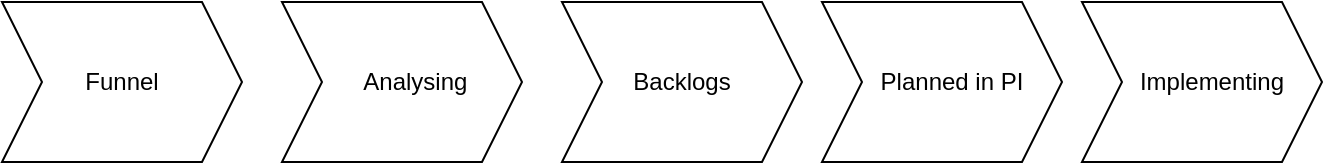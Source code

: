 <mxfile version="20.8.5" type="github">
  <diagram id="F0ZXXBXvvQCW3Igz8Br-" name="Page-1">
    <mxGraphModel dx="794" dy="430" grid="1" gridSize="10" guides="1" tooltips="1" connect="1" arrows="1" fold="1" page="1" pageScale="1" pageWidth="850" pageHeight="1100" math="0" shadow="0">
      <root>
        <mxCell id="0" />
        <mxCell id="1" parent="0" />
        <mxCell id="tdap5YaHSlhHCDR9mJGX-2" value="&amp;nbsp; &amp;nbsp; &amp;nbsp;Analysing&lt;span style=&quot;white-space: pre;&quot;&gt;	&lt;/span&gt;" style="shape=step;perimeter=stepPerimeter;whiteSpace=wrap;html=1;fixedSize=1;" vertex="1" parent="1">
          <mxGeometry x="190" y="180" width="120" height="80" as="geometry" />
        </mxCell>
        <mxCell id="tdap5YaHSlhHCDR9mJGX-3" value="Funnel" style="shape=step;perimeter=stepPerimeter;whiteSpace=wrap;html=1;fixedSize=1;" vertex="1" parent="1">
          <mxGeometry x="50" y="180" width="120" height="80" as="geometry" />
        </mxCell>
        <mxCell id="tdap5YaHSlhHCDR9mJGX-4" value="Backlogs" style="shape=step;perimeter=stepPerimeter;whiteSpace=wrap;html=1;fixedSize=1;" vertex="1" parent="1">
          <mxGeometry x="330" y="180" width="120" height="80" as="geometry" />
        </mxCell>
        <mxCell id="tdap5YaHSlhHCDR9mJGX-5" value="&amp;nbsp; &amp;nbsp;Planned in PI" style="shape=step;perimeter=stepPerimeter;whiteSpace=wrap;html=1;fixedSize=1;" vertex="1" parent="1">
          <mxGeometry x="460" y="180" width="120" height="80" as="geometry" />
        </mxCell>
        <mxCell id="tdap5YaHSlhHCDR9mJGX-6" value="&amp;nbsp; &amp;nbsp;Implementing" style="shape=step;perimeter=stepPerimeter;whiteSpace=wrap;html=1;fixedSize=1;" vertex="1" parent="1">
          <mxGeometry x="590" y="180" width="120" height="80" as="geometry" />
        </mxCell>
      </root>
    </mxGraphModel>
  </diagram>
</mxfile>
